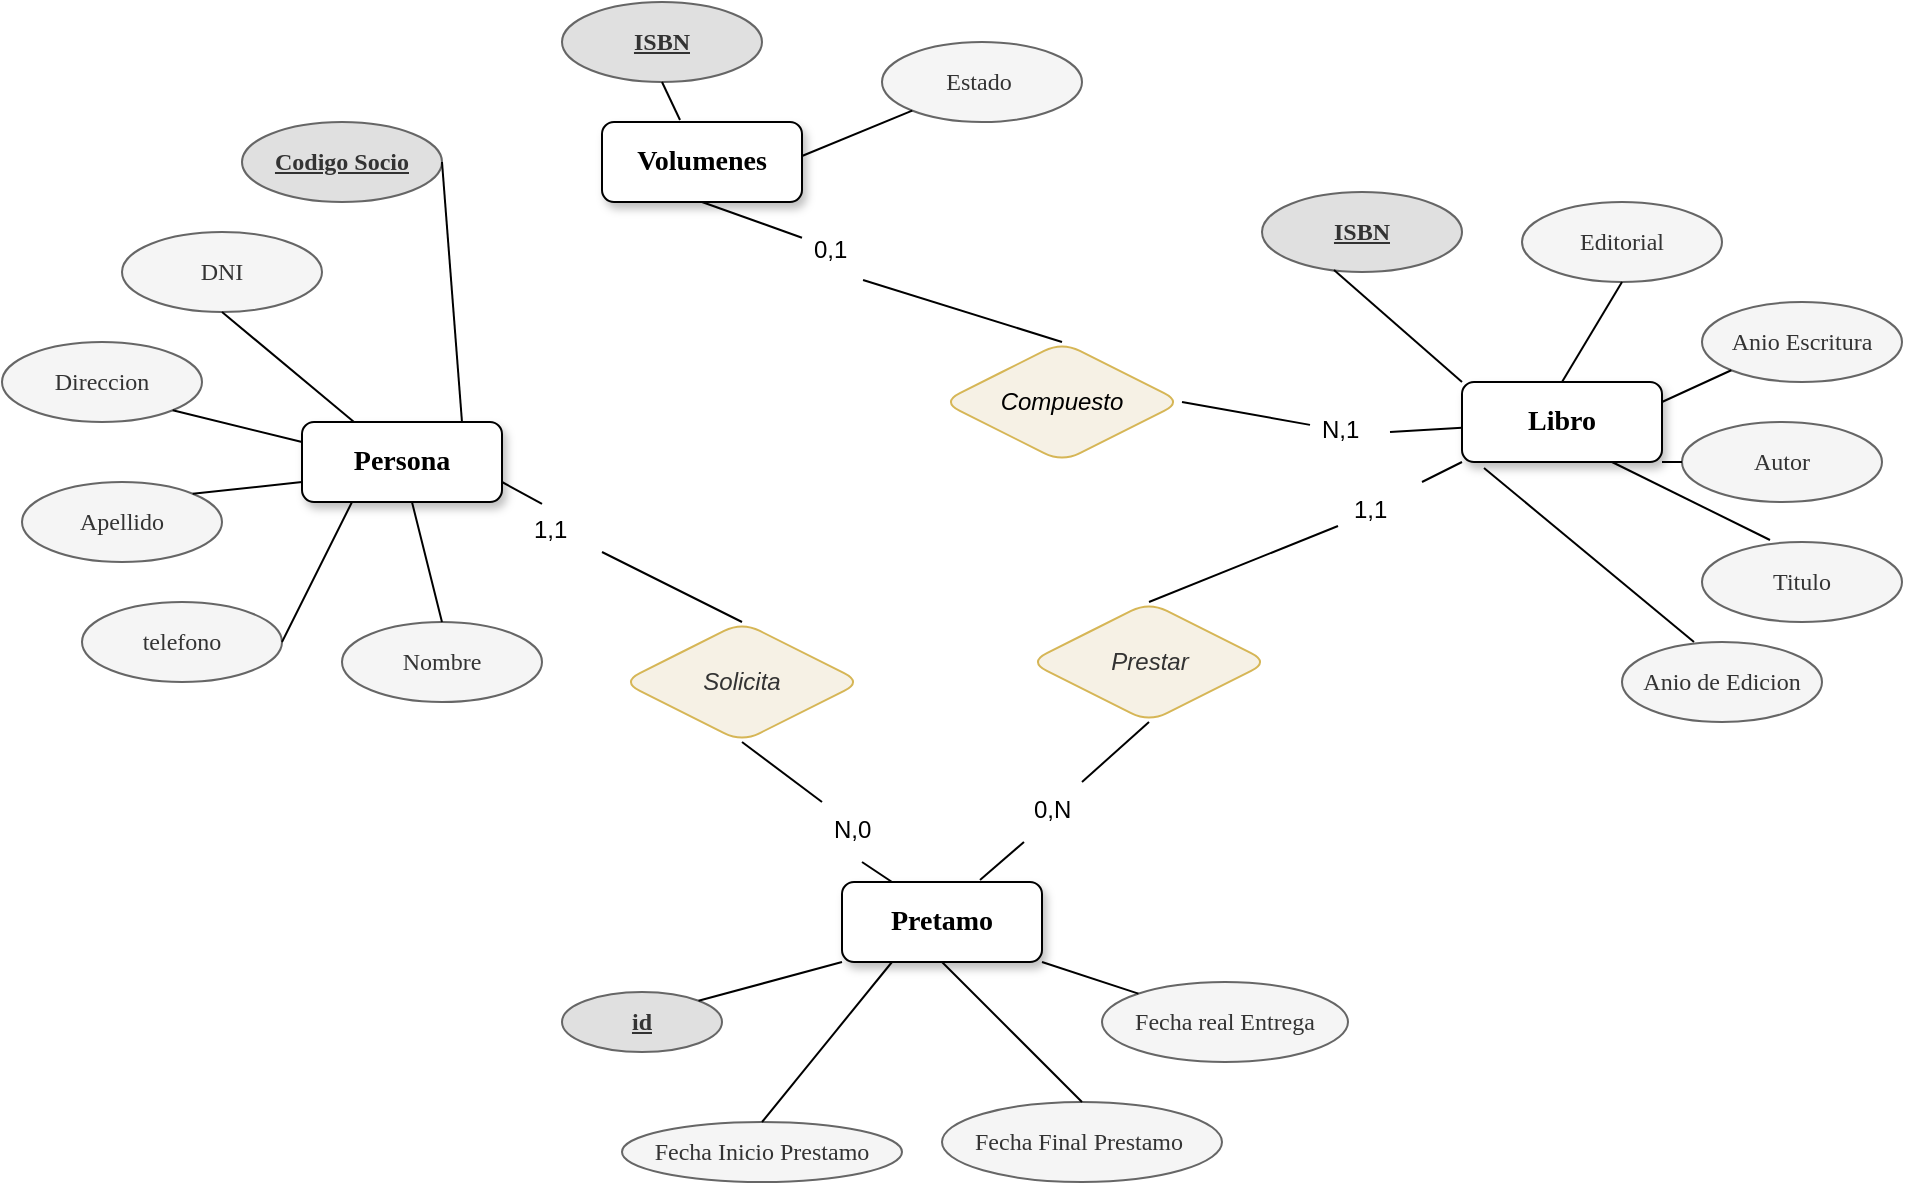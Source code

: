 <mxfile version="22.0.4" type="github">
  <diagram name="Página-1" id="7nO_CJWwE60tr_Ib5Q_l">
    <mxGraphModel dx="1386" dy="751" grid="1" gridSize="10" guides="1" tooltips="1" connect="1" arrows="1" fold="1" page="1" pageScale="1" pageWidth="827" pageHeight="1169" math="0" shadow="0">
      <root>
        <mxCell id="0" />
        <mxCell id="1" parent="0" />
        <mxCell id="RWGStmXl-JUjxSm2xOCw-1" value="Persona" style="whiteSpace=wrap;html=1;align=center;fillStyle=auto;rounded=1;shadow=1;glass=0;strokeColor=default;labelBorderColor=none;labelBackgroundColor=none;fontSize=14;fontFamily=Comic Sans MS;fontStyle=1" vertex="1" parent="1">
          <mxGeometry x="200" y="300" width="100" height="40" as="geometry" />
        </mxCell>
        <mxCell id="RWGStmXl-JUjxSm2xOCw-2" value="Libro" style="whiteSpace=wrap;html=1;align=center;rounded=1;shadow=1;labelBorderColor=none;labelBackgroundColor=none;fontSize=14;fontFamily=Comic Sans MS;fontStyle=1" vertex="1" parent="1">
          <mxGeometry x="780" y="280" width="100" height="40" as="geometry" />
        </mxCell>
        <mxCell id="RWGStmXl-JUjxSm2xOCw-3" value="Pretamo" style="whiteSpace=wrap;html=1;align=center;rounded=1;shadow=1;labelBorderColor=none;labelBackgroundColor=none;fontSize=14;fontFamily=Comic Sans MS;fontStyle=1" vertex="1" parent="1">
          <mxGeometry x="470" y="530" width="100" height="40" as="geometry" />
        </mxCell>
        <mxCell id="RWGStmXl-JUjxSm2xOCw-4" value="DNI" style="ellipse;whiteSpace=wrap;html=1;align=center;fillColor=#f5f5f5;fontColor=#333333;strokeColor=#666666;rounded=1;fontFamily=Comic Sans MS;" vertex="1" parent="1">
          <mxGeometry x="110" y="205" width="100" height="40" as="geometry" />
        </mxCell>
        <mxCell id="RWGStmXl-JUjxSm2xOCw-5" value="Codigo Socio" style="ellipse;whiteSpace=wrap;html=1;align=center;fontStyle=5;fillColor=#e0e0e0;fontColor=#333333;strokeColor=#666666;rounded=1;fontFamily=Comic Sans MS;" vertex="1" parent="1">
          <mxGeometry x="170" y="150" width="100" height="40" as="geometry" />
        </mxCell>
        <mxCell id="RWGStmXl-JUjxSm2xOCw-6" value="telefono" style="ellipse;whiteSpace=wrap;html=1;align=center;fillColor=#f5f5f5;fontColor=#333333;strokeColor=#666666;rounded=1;fontFamily=Comic Sans MS;" vertex="1" parent="1">
          <mxGeometry x="90" y="390" width="100" height="40" as="geometry" />
        </mxCell>
        <mxCell id="RWGStmXl-JUjxSm2xOCw-7" value="Direccion" style="ellipse;whiteSpace=wrap;html=1;align=center;fillColor=#f5f5f5;fontColor=#333333;strokeColor=#666666;rounded=1;fontFamily=Comic Sans MS;" vertex="1" parent="1">
          <mxGeometry x="50" y="260" width="100" height="40" as="geometry" />
        </mxCell>
        <mxCell id="RWGStmXl-JUjxSm2xOCw-8" value="Apellido" style="ellipse;whiteSpace=wrap;html=1;align=center;fillColor=#f5f5f5;fontColor=#333333;strokeColor=#666666;rounded=1;fontFamily=Comic Sans MS;" vertex="1" parent="1">
          <mxGeometry x="60" y="330" width="100" height="40" as="geometry" />
        </mxCell>
        <mxCell id="RWGStmXl-JUjxSm2xOCw-9" value="Nombre" style="ellipse;whiteSpace=wrap;html=1;align=center;fillColor=#f5f5f5;fontColor=#333333;strokeColor=#666666;rounded=1;fontFamily=Comic Sans MS;" vertex="1" parent="1">
          <mxGeometry x="220" y="400" width="100" height="40" as="geometry" />
        </mxCell>
        <mxCell id="RWGStmXl-JUjxSm2xOCw-10" value="Titulo" style="ellipse;whiteSpace=wrap;html=1;align=center;fillColor=#f5f5f5;strokeColor=#666666;fontColor=#333333;rounded=1;fontFamily=Comic Sans MS;" vertex="1" parent="1">
          <mxGeometry x="900" y="360" width="100" height="40" as="geometry" />
        </mxCell>
        <mxCell id="RWGStmXl-JUjxSm2xOCw-11" value="Editorial" style="ellipse;whiteSpace=wrap;html=1;align=center;fillColor=#f5f5f5;strokeColor=#666666;fontColor=#333333;rounded=1;fontFamily=Comic Sans MS;" vertex="1" parent="1">
          <mxGeometry x="810" y="190" width="100" height="40" as="geometry" />
        </mxCell>
        <mxCell id="RWGStmXl-JUjxSm2xOCw-12" value="Anio de Edicion" style="ellipse;whiteSpace=wrap;html=1;align=center;fillStyle=auto;strokeColor=#666666;fillColor=#f5f5f5;fontColor=#333333;rounded=1;fontFamily=Comic Sans MS;" vertex="1" parent="1">
          <mxGeometry x="860" y="410" width="100" height="40" as="geometry" />
        </mxCell>
        <mxCell id="RWGStmXl-JUjxSm2xOCw-13" value="Autor" style="ellipse;whiteSpace=wrap;html=1;align=center;fillColor=#f5f5f5;strokeColor=#666666;fontColor=#333333;rounded=1;fontFamily=Comic Sans MS;" vertex="1" parent="1">
          <mxGeometry x="890" y="300" width="100" height="40" as="geometry" />
        </mxCell>
        <mxCell id="RWGStmXl-JUjxSm2xOCw-14" value="ISBN" style="ellipse;whiteSpace=wrap;html=1;align=center;fontStyle=5;fillColor=#e0e0e0;strokeColor=#666666;fontColor=#333333;rounded=1;fontFamily=Comic Sans MS;" vertex="1" parent="1">
          <mxGeometry x="680" y="185" width="100" height="40" as="geometry" />
        </mxCell>
        <mxCell id="RWGStmXl-JUjxSm2xOCw-15" value="Anio Escritura" style="ellipse;whiteSpace=wrap;html=1;align=center;fillColor=#f5f5f5;strokeColor=#666666;fontColor=#333333;rounded=1;fontFamily=Comic Sans MS;" vertex="1" parent="1">
          <mxGeometry x="900" y="240" width="100" height="40" as="geometry" />
        </mxCell>
        <mxCell id="RWGStmXl-JUjxSm2xOCw-16" value="Fecha Inicio Prestamo" style="ellipse;whiteSpace=wrap;html=1;align=center;fillColor=#f5f5f5;strokeColor=#666666;fontColor=#333333;rounded=1;fontFamily=Comic Sans MS;" vertex="1" parent="1">
          <mxGeometry x="360" y="650" width="140" height="30" as="geometry" />
        </mxCell>
        <mxCell id="RWGStmXl-JUjxSm2xOCw-17" value="Estado&amp;nbsp;" style="ellipse;whiteSpace=wrap;html=1;align=center;fillColor=#f5f5f5;fontColor=#333333;strokeColor=#666666;rounded=1;fontFamily=Comic Sans MS;" vertex="1" parent="1">
          <mxGeometry x="490" y="110" width="100" height="40" as="geometry" />
        </mxCell>
        <mxCell id="RWGStmXl-JUjxSm2xOCw-18" value="Fecha Final Prestamo&amp;nbsp;" style="ellipse;whiteSpace=wrap;html=1;align=center;fillColor=#f5f5f5;strokeColor=#666666;fontColor=#333333;rounded=1;fontFamily=Comic Sans MS;" vertex="1" parent="1">
          <mxGeometry x="520" y="640" width="140" height="40" as="geometry" />
        </mxCell>
        <mxCell id="RWGStmXl-JUjxSm2xOCw-19" value="Fecha real Entrega" style="ellipse;whiteSpace=wrap;html=1;align=center;fillColor=#f5f5f5;strokeColor=#666666;fontColor=#333333;rounded=1;fontFamily=Comic Sans MS;" vertex="1" parent="1">
          <mxGeometry x="600" y="580" width="123" height="40" as="geometry" />
        </mxCell>
        <mxCell id="RWGStmXl-JUjxSm2xOCw-20" value="" style="endArrow=none;html=1;rounded=1;entryX=1;entryY=1;entryDx=0;entryDy=0;" edge="1" parent="1" source="RWGStmXl-JUjxSm2xOCw-19" target="RWGStmXl-JUjxSm2xOCw-3">
          <mxGeometry relative="1" as="geometry">
            <mxPoint x="620" y="400" as="sourcePoint" />
            <mxPoint x="540" y="580" as="targetPoint" />
          </mxGeometry>
        </mxCell>
        <mxCell id="RWGStmXl-JUjxSm2xOCw-21" value="" style="endArrow=none;html=1;rounded=1;entryX=0.5;entryY=0;entryDx=0;entryDy=0;" edge="1" parent="1" source="RWGStmXl-JUjxSm2xOCw-57" target="RWGStmXl-JUjxSm2xOCw-25">
          <mxGeometry relative="1" as="geometry">
            <mxPoint x="540" y="530" as="sourcePoint" />
            <mxPoint x="390" y="410" as="targetPoint" />
          </mxGeometry>
        </mxCell>
        <mxCell id="RWGStmXl-JUjxSm2xOCw-22" value="Prestar" style="shape=rhombus;perimeter=rhombusPerimeter;whiteSpace=wrap;html=1;align=center;fillColor=#f6f1e5;fontColor=#333333;strokeColor=#d6b656;fontStyle=2;rounded=1;" vertex="1" parent="1">
          <mxGeometry x="563.5" y="390" width="120" height="60" as="geometry" />
        </mxCell>
        <mxCell id="RWGStmXl-JUjxSm2xOCw-23" value="" style="endArrow=none;html=1;rounded=1;entryX=0.5;entryY=1;entryDx=0;entryDy=0;" edge="1" parent="1" target="RWGStmXl-JUjxSm2xOCw-22">
          <mxGeometry relative="1" as="geometry">
            <mxPoint x="590" y="480" as="sourcePoint" />
            <mxPoint x="770" y="520" as="targetPoint" />
          </mxGeometry>
        </mxCell>
        <mxCell id="RWGStmXl-JUjxSm2xOCw-24" value="" style="endArrow=none;html=1;rounded=1;entryX=0;entryY=1;entryDx=0;entryDy=0;exitX=1;exitY=0;exitDx=0;exitDy=0;" edge="1" parent="1" source="RWGStmXl-JUjxSm2xOCw-55" target="RWGStmXl-JUjxSm2xOCw-2">
          <mxGeometry relative="1" as="geometry">
            <mxPoint x="610" y="520" as="sourcePoint" />
            <mxPoint x="770" y="520" as="targetPoint" />
          </mxGeometry>
        </mxCell>
        <mxCell id="RWGStmXl-JUjxSm2xOCw-25" value="Solicita" style="shape=rhombus;perimeter=rhombusPerimeter;whiteSpace=wrap;html=1;align=center;fillColor=#f6f1e5;fontColor=#333333;strokeColor=#d6b656;fontStyle=2;rounded=1;" vertex="1" parent="1">
          <mxGeometry x="360" y="400" width="120" height="60" as="geometry" />
        </mxCell>
        <mxCell id="RWGStmXl-JUjxSm2xOCw-26" value="" style="endArrow=none;html=1;rounded=1;exitX=0.5;exitY=1;exitDx=0;exitDy=0;entryX=0.25;entryY=0;entryDx=0;entryDy=0;" edge="1" parent="1" source="RWGStmXl-JUjxSm2xOCw-61" target="RWGStmXl-JUjxSm2xOCw-3">
          <mxGeometry relative="1" as="geometry">
            <mxPoint x="610" y="520" as="sourcePoint" />
            <mxPoint x="770" y="520" as="targetPoint" />
          </mxGeometry>
        </mxCell>
        <mxCell id="RWGStmXl-JUjxSm2xOCw-27" value="id" style="ellipse;whiteSpace=wrap;html=1;align=center;fontStyle=5;fillColor=#e0e0e0;strokeColor=#666666;fontColor=#333333;rounded=1;fontFamily=Comic Sans MS;" vertex="1" parent="1">
          <mxGeometry x="330" y="585" width="80" height="30" as="geometry" />
        </mxCell>
        <mxCell id="RWGStmXl-JUjxSm2xOCw-28" value="" style="endArrow=none;html=1;rounded=1;entryX=1;entryY=0;entryDx=0;entryDy=0;" edge="1" parent="1" target="RWGStmXl-JUjxSm2xOCw-27">
          <mxGeometry relative="1" as="geometry">
            <mxPoint x="470" y="570" as="sourcePoint" />
            <mxPoint x="770" y="520" as="targetPoint" />
          </mxGeometry>
        </mxCell>
        <mxCell id="RWGStmXl-JUjxSm2xOCw-29" value="" style="endArrow=none;html=1;rounded=1;exitX=0.5;exitY=0;exitDx=0;exitDy=0;entryX=0.25;entryY=1;entryDx=0;entryDy=0;" edge="1" parent="1" source="RWGStmXl-JUjxSm2xOCw-16" target="RWGStmXl-JUjxSm2xOCw-3">
          <mxGeometry relative="1" as="geometry">
            <mxPoint x="610" y="520" as="sourcePoint" />
            <mxPoint x="770" y="520" as="targetPoint" />
            <Array as="points" />
          </mxGeometry>
        </mxCell>
        <mxCell id="RWGStmXl-JUjxSm2xOCw-30" value="" style="endArrow=none;html=1;rounded=1;exitX=0.5;exitY=0;exitDx=0;exitDy=0;entryX=0.5;entryY=1;entryDx=0;entryDy=0;" edge="1" parent="1" source="RWGStmXl-JUjxSm2xOCw-18" target="RWGStmXl-JUjxSm2xOCw-3">
          <mxGeometry relative="1" as="geometry">
            <mxPoint x="610" y="520" as="sourcePoint" />
            <mxPoint x="770" y="520" as="targetPoint" />
          </mxGeometry>
        </mxCell>
        <mxCell id="RWGStmXl-JUjxSm2xOCw-31" value="" style="endArrow=none;html=1;rounded=1;exitX=0.5;exitY=0;exitDx=0;exitDy=0;" edge="1" parent="1" source="RWGStmXl-JUjxSm2xOCw-9" target="RWGStmXl-JUjxSm2xOCw-1">
          <mxGeometry relative="1" as="geometry">
            <mxPoint x="540" y="530" as="sourcePoint" />
            <mxPoint x="700" y="530" as="targetPoint" />
          </mxGeometry>
        </mxCell>
        <mxCell id="RWGStmXl-JUjxSm2xOCw-32" value="" style="endArrow=none;html=1;rounded=1;exitX=0.5;exitY=1;exitDx=0;exitDy=0;" edge="1" parent="1" source="RWGStmXl-JUjxSm2xOCw-4" target="RWGStmXl-JUjxSm2xOCw-1">
          <mxGeometry relative="1" as="geometry">
            <mxPoint x="540" y="530" as="sourcePoint" />
            <mxPoint x="700" y="530" as="targetPoint" />
          </mxGeometry>
        </mxCell>
        <mxCell id="RWGStmXl-JUjxSm2xOCw-33" value="" style="endArrow=none;html=1;rounded=1;exitX=1;exitY=1;exitDx=0;exitDy=0;entryX=0;entryY=0.25;entryDx=0;entryDy=0;" edge="1" parent="1" source="RWGStmXl-JUjxSm2xOCw-7" target="RWGStmXl-JUjxSm2xOCw-1">
          <mxGeometry relative="1" as="geometry">
            <mxPoint x="540" y="530" as="sourcePoint" />
            <mxPoint x="700" y="530" as="targetPoint" />
          </mxGeometry>
        </mxCell>
        <mxCell id="RWGStmXl-JUjxSm2xOCw-34" value="" style="endArrow=none;html=1;rounded=1;exitX=1;exitY=0.5;exitDx=0;exitDy=0;" edge="1" parent="1" source="RWGStmXl-JUjxSm2xOCw-5">
          <mxGeometry relative="1" as="geometry">
            <mxPoint x="380" y="530" as="sourcePoint" />
            <mxPoint x="280" y="300" as="targetPoint" />
          </mxGeometry>
        </mxCell>
        <mxCell id="RWGStmXl-JUjxSm2xOCw-35" value="" style="endArrow=none;html=1;rounded=1;exitX=1;exitY=0.5;exitDx=0;exitDy=0;entryX=0.25;entryY=1;entryDx=0;entryDy=0;" edge="1" parent="1" source="RWGStmXl-JUjxSm2xOCw-6" target="RWGStmXl-JUjxSm2xOCw-1">
          <mxGeometry relative="1" as="geometry">
            <mxPoint x="380" y="530" as="sourcePoint" />
            <mxPoint x="540" y="530" as="targetPoint" />
          </mxGeometry>
        </mxCell>
        <mxCell id="RWGStmXl-JUjxSm2xOCw-36" value="" style="endArrow=none;html=1;rounded=1;exitX=1;exitY=0;exitDx=0;exitDy=0;entryX=0;entryY=0.75;entryDx=0;entryDy=0;" edge="1" parent="1" source="RWGStmXl-JUjxSm2xOCw-8" target="RWGStmXl-JUjxSm2xOCw-1">
          <mxGeometry relative="1" as="geometry">
            <mxPoint x="380" y="530" as="sourcePoint" />
            <mxPoint x="200" y="340" as="targetPoint" />
          </mxGeometry>
        </mxCell>
        <mxCell id="RWGStmXl-JUjxSm2xOCw-37" value="" style="endArrow=none;html=1;rounded=1;entryX=0.11;entryY=1.075;entryDx=0;entryDy=0;entryPerimeter=0;exitX=0.36;exitY=0;exitDx=0;exitDy=0;exitPerimeter=0;" edge="1" parent="1" source="RWGStmXl-JUjxSm2xOCw-12" target="RWGStmXl-JUjxSm2xOCw-2">
          <mxGeometry relative="1" as="geometry">
            <mxPoint x="950" y="490" as="sourcePoint" />
            <mxPoint x="610" y="520" as="targetPoint" />
          </mxGeometry>
        </mxCell>
        <mxCell id="RWGStmXl-JUjxSm2xOCw-38" value="" style="endArrow=none;html=1;rounded=1;exitX=0.5;exitY=1;exitDx=0;exitDy=0;entryX=0.5;entryY=0;entryDx=0;entryDy=0;" edge="1" parent="1" source="RWGStmXl-JUjxSm2xOCw-11" target="RWGStmXl-JUjxSm2xOCw-2">
          <mxGeometry relative="1" as="geometry">
            <mxPoint x="450" y="520" as="sourcePoint" />
            <mxPoint x="790" y="280" as="targetPoint" />
          </mxGeometry>
        </mxCell>
        <mxCell id="RWGStmXl-JUjxSm2xOCw-39" value="" style="endArrow=none;html=1;rounded=1;exitX=0.36;exitY=0.975;exitDx=0;exitDy=0;entryX=0;entryY=0;entryDx=0;entryDy=0;exitPerimeter=0;" edge="1" parent="1" source="RWGStmXl-JUjxSm2xOCw-14" target="RWGStmXl-JUjxSm2xOCw-2">
          <mxGeometry relative="1" as="geometry">
            <mxPoint x="450" y="520" as="sourcePoint" />
            <mxPoint x="810" y="290" as="targetPoint" />
          </mxGeometry>
        </mxCell>
        <mxCell id="RWGStmXl-JUjxSm2xOCw-40" value="" style="endArrow=none;html=1;rounded=1;entryX=0;entryY=1;entryDx=0;entryDy=0;exitX=1;exitY=0.25;exitDx=0;exitDy=0;" edge="1" parent="1" source="RWGStmXl-JUjxSm2xOCw-2" target="RWGStmXl-JUjxSm2xOCw-15">
          <mxGeometry relative="1" as="geometry">
            <mxPoint x="450" y="520" as="sourcePoint" />
            <mxPoint x="610" y="520" as="targetPoint" />
          </mxGeometry>
        </mxCell>
        <mxCell id="RWGStmXl-JUjxSm2xOCw-41" value="" style="endArrow=none;html=1;rounded=1;entryX=0.34;entryY=-0.025;entryDx=0;entryDy=0;entryPerimeter=0;exitX=0.75;exitY=1;exitDx=0;exitDy=0;" edge="1" parent="1" source="RWGStmXl-JUjxSm2xOCw-2" target="RWGStmXl-JUjxSm2xOCw-10">
          <mxGeometry relative="1" as="geometry">
            <mxPoint x="450" y="520" as="sourcePoint" />
            <mxPoint x="610" y="520" as="targetPoint" />
          </mxGeometry>
        </mxCell>
        <mxCell id="RWGStmXl-JUjxSm2xOCw-42" value="" style="endArrow=none;html=1;rounded=1;entryX=0;entryY=0.5;entryDx=0;entryDy=0;exitX=1;exitY=1;exitDx=0;exitDy=0;" edge="1" parent="1" source="RWGStmXl-JUjxSm2xOCw-2" target="RWGStmXl-JUjxSm2xOCw-13">
          <mxGeometry relative="1" as="geometry">
            <mxPoint x="450" y="520" as="sourcePoint" />
            <mxPoint x="610" y="520" as="targetPoint" />
          </mxGeometry>
        </mxCell>
        <mxCell id="RWGStmXl-JUjxSm2xOCw-43" value="Volumenes" style="whiteSpace=wrap;html=1;align=center;shadow=1;rounded=1;labelBorderColor=none;labelBackgroundColor=none;fontSize=14;fontFamily=Comic Sans MS;fontStyle=1" vertex="1" parent="1">
          <mxGeometry x="350" y="150" width="100" height="40" as="geometry" />
        </mxCell>
        <mxCell id="RWGStmXl-JUjxSm2xOCw-44" value="" style="endArrow=none;html=1;rounded=1;exitX=1;exitY=0.425;exitDx=0;exitDy=0;exitPerimeter=0;" edge="1" parent="1" source="RWGStmXl-JUjxSm2xOCw-43" target="RWGStmXl-JUjxSm2xOCw-17">
          <mxGeometry relative="1" as="geometry">
            <mxPoint x="450" y="520" as="sourcePoint" />
            <mxPoint x="610" y="520" as="targetPoint" />
          </mxGeometry>
        </mxCell>
        <mxCell id="RWGStmXl-JUjxSm2xOCw-45" value="ISBN" style="ellipse;whiteSpace=wrap;html=1;align=center;fontStyle=5;fillColor=#e0e0e0;fontColor=#333333;strokeColor=#666666;rounded=1;fontFamily=Comic Sans MS;" vertex="1" parent="1">
          <mxGeometry x="330" y="90" width="100" height="40" as="geometry" />
        </mxCell>
        <mxCell id="RWGStmXl-JUjxSm2xOCw-46" value="" style="endArrow=none;html=1;rounded=1;exitX=0.5;exitY=1;exitDx=0;exitDy=0;entryX=0.39;entryY=-0.025;entryDx=0;entryDy=0;entryPerimeter=0;" edge="1" parent="1" source="RWGStmXl-JUjxSm2xOCw-45" target="RWGStmXl-JUjxSm2xOCw-43">
          <mxGeometry relative="1" as="geometry">
            <mxPoint x="450" y="390" as="sourcePoint" />
            <mxPoint x="610" y="390" as="targetPoint" />
          </mxGeometry>
        </mxCell>
        <mxCell id="RWGStmXl-JUjxSm2xOCw-47" value="Compuesto" style="shape=rhombus;perimeter=rhombusPerimeter;whiteSpace=wrap;html=1;align=center;fillColor=#f6f1e5;strokeColor=#d6b656;fontStyle=2;rounded=1;" vertex="1" parent="1">
          <mxGeometry x="520" y="260" width="120" height="60" as="geometry" />
        </mxCell>
        <mxCell id="RWGStmXl-JUjxSm2xOCw-48" value="" style="endArrow=none;html=1;rounded=1;exitX=0.763;exitY=0.967;exitDx=0;exitDy=0;exitPerimeter=0;entryX=0.5;entryY=0;entryDx=0;entryDy=0;" edge="1" parent="1" source="RWGStmXl-JUjxSm2xOCw-51" target="RWGStmXl-JUjxSm2xOCw-47">
          <mxGeometry relative="1" as="geometry">
            <mxPoint x="542.02" y="260" as="sourcePoint" />
            <mxPoint x="539.077" y="301.038" as="targetPoint" />
          </mxGeometry>
        </mxCell>
        <mxCell id="RWGStmXl-JUjxSm2xOCw-49" value="" style="endArrow=none;html=1;rounded=1;exitX=1;exitY=0.5;exitDx=0;exitDy=0;" edge="1" parent="1" source="RWGStmXl-JUjxSm2xOCw-53" target="RWGStmXl-JUjxSm2xOCw-2">
          <mxGeometry relative="1" as="geometry">
            <mxPoint x="450" y="390" as="sourcePoint" />
            <mxPoint x="610" y="390" as="targetPoint" />
          </mxGeometry>
        </mxCell>
        <mxCell id="RWGStmXl-JUjxSm2xOCw-50" value="" style="endArrow=none;html=1;rounded=1;exitX=0.5;exitY=1;exitDx=0;exitDy=0;" edge="1" parent="1" source="RWGStmXl-JUjxSm2xOCw-43" target="RWGStmXl-JUjxSm2xOCw-51">
          <mxGeometry relative="1" as="geometry">
            <mxPoint x="600" y="210" as="sourcePoint" />
            <mxPoint x="540" y="300" as="targetPoint" />
          </mxGeometry>
        </mxCell>
        <mxCell id="RWGStmXl-JUjxSm2xOCw-51" value="0,1" style="text;strokeColor=none;fillColor=none;spacingLeft=4;spacingRight=4;overflow=hidden;rotatable=0;points=[[0,0.5],[1,0.5]];portConstraint=eastwest;fontSize=12;whiteSpace=wrap;html=1;rounded=1;" vertex="1" parent="1">
          <mxGeometry x="450" y="200" width="40" height="30" as="geometry" />
        </mxCell>
        <mxCell id="RWGStmXl-JUjxSm2xOCw-52" value="" style="endArrow=none;html=1;rounded=1;exitX=1;exitY=0.5;exitDx=0;exitDy=0;" edge="1" parent="1" source="RWGStmXl-JUjxSm2xOCw-47" target="RWGStmXl-JUjxSm2xOCw-53">
          <mxGeometry relative="1" as="geometry">
            <mxPoint x="600" y="330" as="sourcePoint" />
            <mxPoint x="750" y="315" as="targetPoint" />
          </mxGeometry>
        </mxCell>
        <mxCell id="RWGStmXl-JUjxSm2xOCw-53" value="N,1" style="text;strokeColor=none;fillColor=none;spacingLeft=4;spacingRight=4;overflow=hidden;rotatable=0;points=[[0,0.5],[1,0.5]];portConstraint=eastwest;fontSize=12;whiteSpace=wrap;html=1;rounded=1;" vertex="1" parent="1">
          <mxGeometry x="704" y="290" width="40" height="30" as="geometry" />
        </mxCell>
        <mxCell id="RWGStmXl-JUjxSm2xOCw-54" value="" style="endArrow=none;html=1;rounded=1;entryX=-0.05;entryY=0.733;entryDx=0;entryDy=0;exitX=0.5;exitY=0;exitDx=0;exitDy=0;entryPerimeter=0;" edge="1" parent="1" source="RWGStmXl-JUjxSm2xOCw-22" target="RWGStmXl-JUjxSm2xOCw-55">
          <mxGeometry relative="1" as="geometry">
            <mxPoint x="657" y="415" as="sourcePoint" />
            <mxPoint x="750" y="330" as="targetPoint" />
          </mxGeometry>
        </mxCell>
        <mxCell id="RWGStmXl-JUjxSm2xOCw-55" value="1,1" style="text;strokeColor=none;fillColor=none;spacingLeft=4;spacingRight=4;overflow=hidden;rotatable=0;points=[[0,0.5],[1,0.5]];portConstraint=eastwest;fontSize=12;whiteSpace=wrap;html=1;rounded=1;" vertex="1" parent="1">
          <mxGeometry x="720" y="330" width="40" height="30" as="geometry" />
        </mxCell>
        <mxCell id="RWGStmXl-JUjxSm2xOCw-56" value="" style="endArrow=none;html=1;rounded=1;exitX=1;exitY=0.75;exitDx=0;exitDy=0;entryX=0.25;entryY=0.033;entryDx=0;entryDy=0;entryPerimeter=0;" edge="1" parent="1" source="RWGStmXl-JUjxSm2xOCw-1" target="RWGStmXl-JUjxSm2xOCw-57">
          <mxGeometry relative="1" as="geometry">
            <mxPoint x="300" y="330" as="sourcePoint" />
            <mxPoint x="400" y="425" as="targetPoint" />
          </mxGeometry>
        </mxCell>
        <mxCell id="RWGStmXl-JUjxSm2xOCw-57" value="1,1" style="text;strokeColor=none;fillColor=none;spacingLeft=4;spacingRight=4;overflow=hidden;rotatable=0;points=[[0,0.5],[1,0.5]];portConstraint=eastwest;fontSize=12;whiteSpace=wrap;html=1;rounded=1;" vertex="1" parent="1">
          <mxGeometry x="310" y="340" width="40" height="30" as="geometry" />
        </mxCell>
        <mxCell id="RWGStmXl-JUjxSm2xOCw-58" value="" style="endArrow=none;html=1;rounded=1;exitX=0.69;exitY=-0.025;exitDx=0;exitDy=0;exitPerimeter=0;entryX=0.025;entryY=1;entryDx=0;entryDy=0;entryPerimeter=0;" edge="1" parent="1" source="RWGStmXl-JUjxSm2xOCw-3" target="RWGStmXl-JUjxSm2xOCw-59">
          <mxGeometry relative="1" as="geometry">
            <mxPoint x="536" y="524" as="sourcePoint" />
            <mxPoint x="627" y="460" as="targetPoint" />
          </mxGeometry>
        </mxCell>
        <mxCell id="RWGStmXl-JUjxSm2xOCw-59" value="0,N" style="text;strokeColor=none;fillColor=none;spacingLeft=4;spacingRight=4;overflow=hidden;rotatable=0;points=[[0,0.5],[1,0.5]];portConstraint=eastwest;fontSize=12;whiteSpace=wrap;html=1;rounded=1;" vertex="1" parent="1">
          <mxGeometry x="560" y="480" width="40" height="30" as="geometry" />
        </mxCell>
        <mxCell id="RWGStmXl-JUjxSm2xOCw-60" value="" style="endArrow=none;html=1;rounded=1;exitX=0.5;exitY=1;exitDx=0;exitDy=0;entryX=0;entryY=0;entryDx=0;entryDy=0;entryPerimeter=0;" edge="1" parent="1" source="RWGStmXl-JUjxSm2xOCw-25" target="RWGStmXl-JUjxSm2xOCw-61">
          <mxGeometry relative="1" as="geometry">
            <mxPoint x="430" y="470" as="sourcePoint" />
            <mxPoint x="492" y="525" as="targetPoint" />
          </mxGeometry>
        </mxCell>
        <mxCell id="RWGStmXl-JUjxSm2xOCw-61" value="N,0" style="text;strokeColor=none;fillColor=none;spacingLeft=4;spacingRight=4;overflow=hidden;rotatable=0;points=[[0,0.5],[1,0.5]];portConstraint=eastwest;fontSize=12;whiteSpace=wrap;html=1;rounded=1;" vertex="1" parent="1">
          <mxGeometry x="460" y="490" width="40" height="30" as="geometry" />
        </mxCell>
        <mxCell id="RWGStmXl-JUjxSm2xOCw-62" style="edgeStyle=orthogonalEdgeStyle;rounded=0;orthogonalLoop=1;jettySize=auto;html=1;exitX=0.5;exitY=1;exitDx=0;exitDy=0;" edge="1" parent="1" source="RWGStmXl-JUjxSm2xOCw-19" target="RWGStmXl-JUjxSm2xOCw-19">
          <mxGeometry relative="1" as="geometry" />
        </mxCell>
      </root>
    </mxGraphModel>
  </diagram>
</mxfile>
